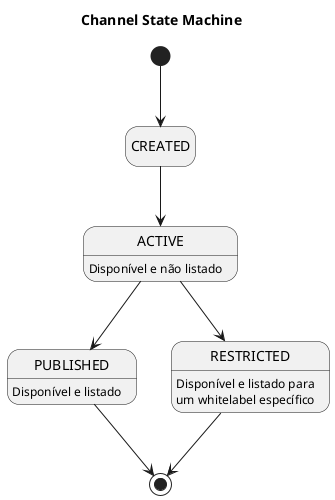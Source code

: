 @startuml Channel State Machine
title Channel State Machine
hide empty description

[*] --> CREATED
CREATED --> ACTIVE
ACTIVE: Disponível e não listado
ACTIVE --> PUBLISHED
PUBLISHED: Disponível e listado
ACTIVE --> RESTRICTED
RESTRICTED: Disponível e listado para\num whitelabel específico
PUBLISHED --> [*]
RESTRICTED --> [*]
@enduml

